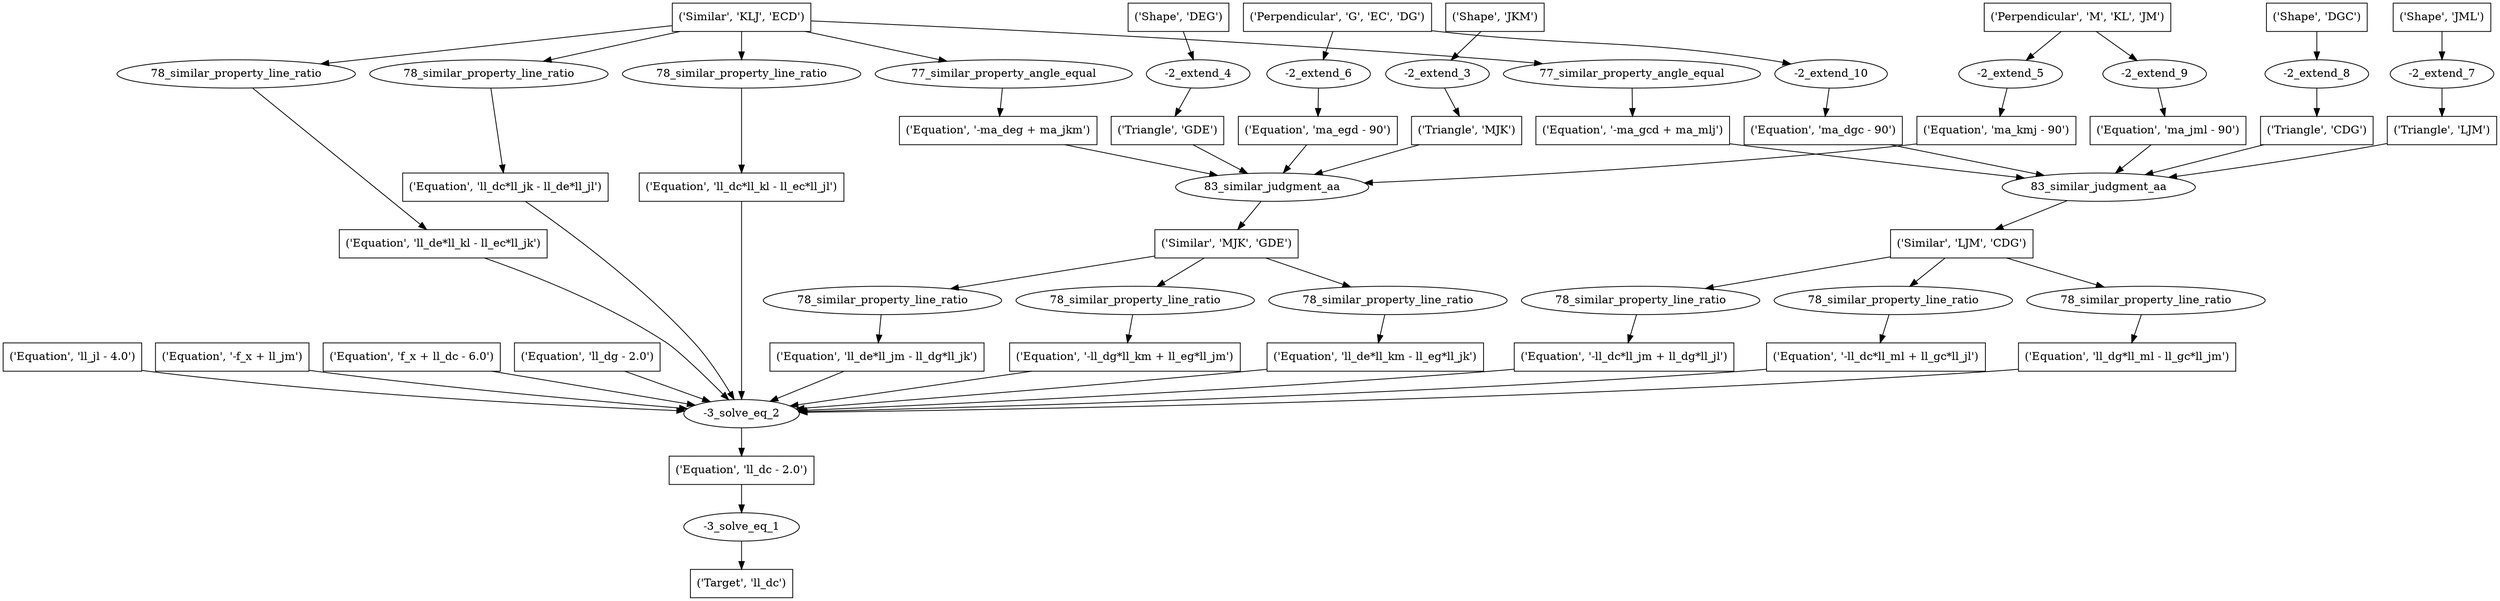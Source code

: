 digraph 105 {
	0 [label="('Target', 'll_dc')" shape=box]
	1 [label="-3_solve_eq_1"]
	1 -> 0
	2 [label="('Equation', 'll_dc - 2.0')" shape=box]
	2 -> 1
	3 [label="-3_solve_eq_2"]
	3 -> 2
	4 [label="('Equation', 'll_jl - 4.0')" shape=box]
	4 -> 3
	5 [label="('Equation', '-f_x + ll_jm')" shape=box]
	5 -> 3
	6 [label="('Equation', 'f_x + ll_dc - 6.0')" shape=box]
	6 -> 3
	7 [label="('Equation', 'll_dg - 2.0')" shape=box]
	7 -> 3
	8 [label="('Equation', 'll_dc*ll_kl - ll_ec*ll_jl')" shape=box]
	8 -> 3
	9 [label="('Equation', 'll_de*ll_kl - ll_ec*ll_jk')" shape=box]
	9 -> 3
	10 [label="('Equation', 'll_dc*ll_jk - ll_de*ll_jl')" shape=box]
	10 -> 3
	11 [label="('Equation', 'll_de*ll_jm - ll_dg*ll_jk')" shape=box]
	11 -> 3
	12 [label="('Equation', '-ll_dg*ll_km + ll_eg*ll_jm')" shape=box]
	12 -> 3
	13 [label="('Equation', 'll_de*ll_km - ll_eg*ll_jk')" shape=box]
	13 -> 3
	14 [label="('Equation', '-ll_dc*ll_jm + ll_dg*ll_jl')" shape=box]
	14 -> 3
	15 [label="('Equation', '-ll_dc*ll_ml + ll_gc*ll_jl')" shape=box]
	15 -> 3
	16 [label="('Equation', 'll_dg*ll_ml - ll_gc*ll_jm')" shape=box]
	16 -> 3
	17 [label="78_similar_property_line_ratio"]
	17 -> 8
	18 [label="('Similar', 'KLJ', 'ECD')" shape=box]
	18 -> 17
	19 [label="78_similar_property_line_ratio"]
	19 -> 9
	18 -> 19
	20 [label="78_similar_property_line_ratio"]
	20 -> 10
	18 -> 20
	21 [label="78_similar_property_line_ratio"]
	21 -> 11
	22 [label="('Similar', 'MJK', 'GDE')" shape=box]
	22 -> 21
	23 [label="78_similar_property_line_ratio"]
	23 -> 12
	22 -> 23
	24 [label="78_similar_property_line_ratio"]
	24 -> 13
	22 -> 24
	25 [label="78_similar_property_line_ratio"]
	25 -> 14
	26 [label="('Similar', 'LJM', 'CDG')" shape=box]
	26 -> 25
	27 [label="78_similar_property_line_ratio"]
	27 -> 15
	26 -> 27
	28 [label="78_similar_property_line_ratio"]
	28 -> 16
	26 -> 28
	29 [label="83_similar_judgment_aa"]
	29 -> 22
	30 [label="('Triangle', 'MJK')" shape=box]
	30 -> 29
	31 [label="('Triangle', 'GDE')" shape=box]
	31 -> 29
	32 [label="('Equation', 'ma_kmj - 90')" shape=box]
	32 -> 29
	33 [label="('Equation', 'ma_egd - 90')" shape=box]
	33 -> 29
	34 [label="('Equation', '-ma_deg + ma_jkm')" shape=box]
	34 -> 29
	35 [label="83_similar_judgment_aa"]
	35 -> 26
	36 [label="('Triangle', 'LJM')" shape=box]
	36 -> 35
	37 [label="('Triangle', 'CDG')" shape=box]
	37 -> 35
	38 [label="('Equation', 'ma_jml - 90')" shape=box]
	38 -> 35
	39 [label="('Equation', 'ma_dgc - 90')" shape=box]
	39 -> 35
	40 [label="('Equation', '-ma_gcd + ma_mlj')" shape=box]
	40 -> 35
	41 [label="-2_extend_3"]
	41 -> 30
	42 [label="('Shape', 'JKM')" shape=box]
	42 -> 41
	43 [label="-2_extend_4"]
	43 -> 31
	44 [label="('Shape', 'DEG')" shape=box]
	44 -> 43
	45 [label="-2_extend_5"]
	45 -> 32
	46 [label="('Perpendicular', 'M', 'KL', 'JM')" shape=box]
	46 -> 45
	47 [label="-2_extend_6"]
	47 -> 33
	48 [label="('Perpendicular', 'G', 'EC', 'DG')" shape=box]
	48 -> 47
	49 [label="77_similar_property_angle_equal"]
	49 -> 34
	18 -> 49
	50 [label="-2_extend_7"]
	50 -> 36
	51 [label="('Shape', 'JML')" shape=box]
	51 -> 50
	52 [label="-2_extend_8"]
	52 -> 37
	53 [label="('Shape', 'DGC')" shape=box]
	53 -> 52
	54 [label="-2_extend_9"]
	54 -> 38
	46 -> 54
	55 [label="-2_extend_10"]
	55 -> 39
	48 -> 55
	56 [label="77_similar_property_angle_equal"]
	56 -> 40
	18 -> 56
}
